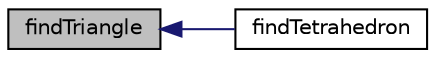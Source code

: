 digraph "findTriangle"
{
  bgcolor="transparent";
  edge [fontname="Helvetica",fontsize="10",labelfontname="Helvetica",labelfontsize="10"];
  node [fontname="Helvetica",fontsize="10",shape=record];
  rankdir="LR";
  Node186 [label="findTriangle",height=0.2,width=0.4,color="black", fillcolor="grey75", style="filled", fontcolor="black"];
  Node186 -> Node187 [dir="back",color="midnightblue",fontsize="10",style="solid",fontname="Helvetica"];
  Node187 [label="findTetrahedron",height=0.2,width=0.4,color="black",URL="$a23749.html#a04d110a609cd69b19474de418fb1a4cf"];
}
